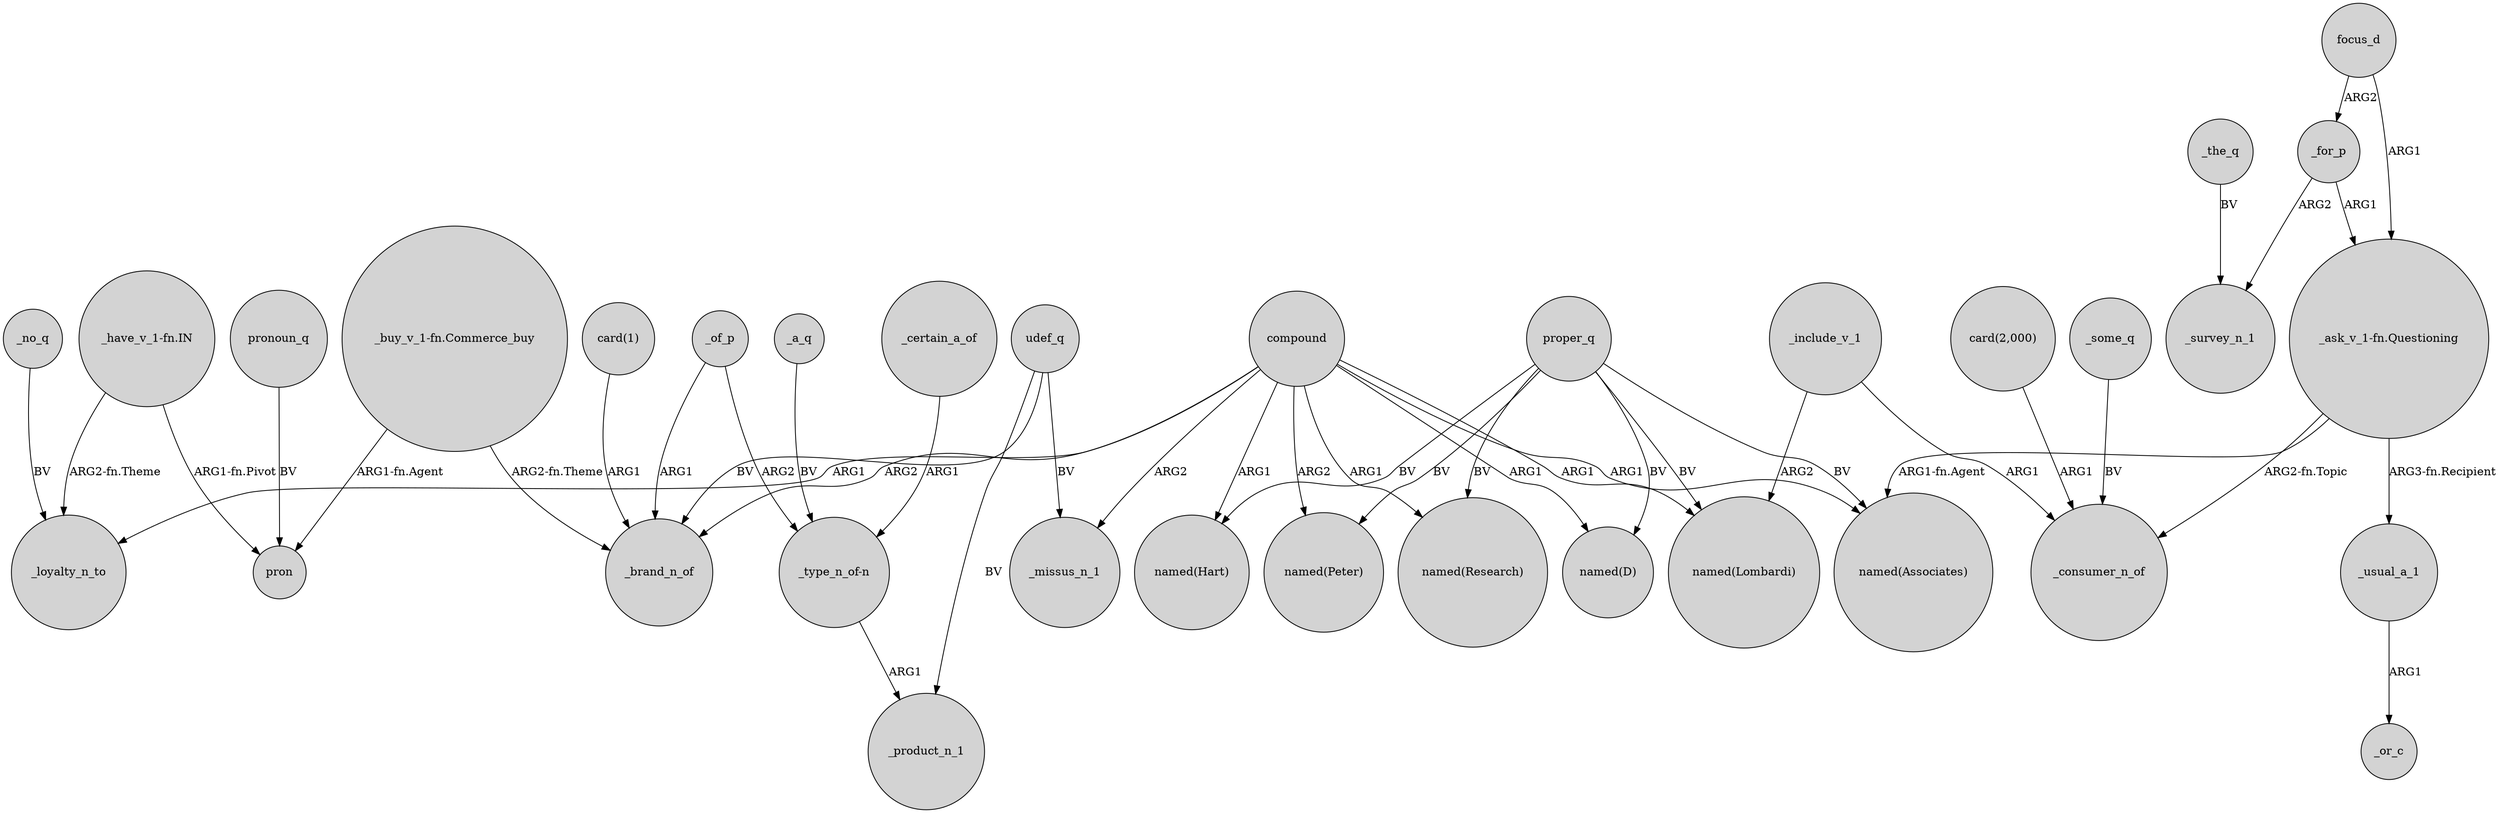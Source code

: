digraph {
	node [shape=circle style=filled]
	compound -> _loyalty_n_to [label=ARG1]
	"_ask_v_1-fn.Questioning" -> "named(Associates)" [label="ARG1-fn.Agent"]
	"_have_v_1-fn.IN" -> _loyalty_n_to [label="ARG2-fn.Theme"]
	compound -> "named(Hart)" [label=ARG1]
	_a_q -> "_type_n_of-n" [label=BV]
	"_buy_v_1-fn.Commerce_buy" -> pron [label="ARG1-fn.Agent"]
	"_buy_v_1-fn.Commerce_buy" -> _brand_n_of [label="ARG2-fn.Theme"]
	_of_p -> "_type_n_of-n" [label=ARG2]
	_for_p -> "_ask_v_1-fn.Questioning" [label=ARG1]
	compound -> _missus_n_1 [label=ARG2]
	compound -> _brand_n_of [label=ARG2]
	udef_q -> _missus_n_1 [label=BV]
	"_ask_v_1-fn.Questioning" -> _consumer_n_of [label="ARG2-fn.Topic"]
	proper_q -> "named(Peter)" [label=BV]
	"card(2,000)" -> _consumer_n_of [label=ARG1]
	"_have_v_1-fn.IN" -> pron [label="ARG1-fn.Pivot"]
	focus_d -> _for_p [label=ARG2]
	_certain_a_of -> "_type_n_of-n" [label=ARG1]
	proper_q -> "named(Lombardi)" [label=BV]
	proper_q -> "named(Hart)" [label=BV]
	_the_q -> _survey_n_1 [label=BV]
	pronoun_q -> pron [label=BV]
	compound -> "named(Peter)" [label=ARG2]
	"_type_n_of-n" -> _product_n_1 [label=ARG1]
	_for_p -> _survey_n_1 [label=ARG2]
	proper_q -> "named(Research)" [label=BV]
	compound -> "named(Research)" [label=ARG1]
	_some_q -> _consumer_n_of [label=BV]
	_include_v_1 -> "named(Lombardi)" [label=ARG2]
	udef_q -> _brand_n_of [label=BV]
	proper_q -> "named(D)" [label=BV]
	_include_v_1 -> _consumer_n_of [label=ARG1]
	udef_q -> _product_n_1 [label=BV]
	compound -> "named(Associates)" [label=ARG1]
	"_ask_v_1-fn.Questioning" -> _usual_a_1 [label="ARG3-fn.Recipient"]
	_of_p -> _brand_n_of [label=ARG1]
	_no_q -> _loyalty_n_to [label=BV]
	proper_q -> "named(Associates)" [label=BV]
	compound -> "named(Lombardi)" [label=ARG1]
	"card(1)" -> _brand_n_of [label=ARG1]
	compound -> "named(D)" [label=ARG1]
	_usual_a_1 -> _or_c [label=ARG1]
	focus_d -> "_ask_v_1-fn.Questioning" [label=ARG1]
}
